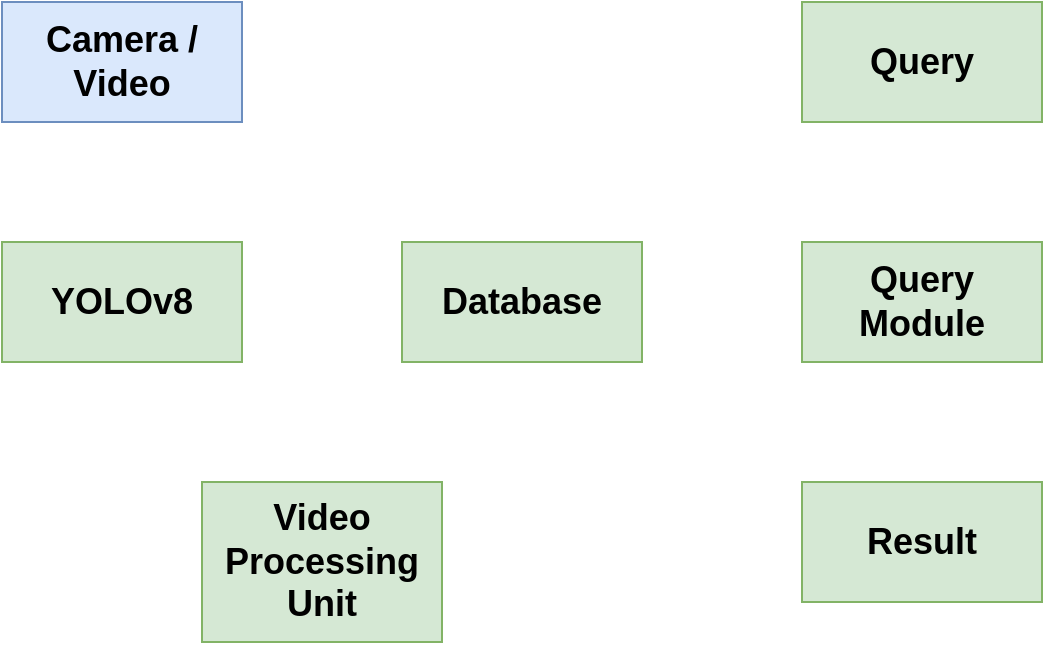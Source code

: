 <mxfile version="24.1.0" type="github">
  <diagram name="第 1 页" id="UTuLHGuxZR27ZDXFJd-G">
    <mxGraphModel dx="464" dy="646" grid="1" gridSize="10" guides="1" tooltips="1" connect="1" arrows="1" fold="1" page="0" pageScale="1" pageWidth="827" pageHeight="1169" math="0" shadow="0">
      <root>
        <mxCell id="0" />
        <mxCell id="1" parent="0" />
        <mxCell id="bFbZyVQcEV-2A0geEAq5-1" value="&lt;font size=&quot;1&quot; style=&quot;&quot;&gt;&lt;b style=&quot;font-size: 18px;&quot;&gt;Camera / Video&lt;/b&gt;&lt;/font&gt;" style="rounded=0;whiteSpace=wrap;html=1;fillColor=#dae8fc;strokeColor=#6c8ebf;" vertex="1" parent="1">
          <mxGeometry x="120" y="120" width="120" height="60" as="geometry" />
        </mxCell>
        <mxCell id="bFbZyVQcEV-2A0geEAq5-2" value="&lt;font size=&quot;1&quot; style=&quot;&quot;&gt;&lt;b style=&quot;font-size: 18px;&quot;&gt;YOLOv8&lt;/b&gt;&lt;/font&gt;" style="rounded=0;whiteSpace=wrap;html=1;fillColor=#d5e8d4;strokeColor=#82b366;" vertex="1" parent="1">
          <mxGeometry x="120" y="240" width="120" height="60" as="geometry" />
        </mxCell>
        <mxCell id="bFbZyVQcEV-2A0geEAq5-3" value="&lt;font size=&quot;1&quot; style=&quot;&quot;&gt;&lt;b style=&quot;font-size: 18px;&quot;&gt;Database&lt;/b&gt;&lt;/font&gt;" style="rounded=0;whiteSpace=wrap;html=1;fillColor=#d5e8d4;strokeColor=#82b366;" vertex="1" parent="1">
          <mxGeometry x="320" y="240" width="120" height="60" as="geometry" />
        </mxCell>
        <mxCell id="bFbZyVQcEV-2A0geEAq5-4" value="&lt;font size=&quot;1&quot; style=&quot;&quot;&gt;&lt;b style=&quot;font-size: 18px;&quot;&gt;Video Processing Unit&lt;/b&gt;&lt;/font&gt;" style="rounded=0;whiteSpace=wrap;html=1;fillColor=#d5e8d4;strokeColor=#82b366;" vertex="1" parent="1">
          <mxGeometry x="220" y="360" width="120" height="80" as="geometry" />
        </mxCell>
        <mxCell id="bFbZyVQcEV-2A0geEAq5-5" value="&lt;font size=&quot;1&quot; style=&quot;&quot;&gt;&lt;b style=&quot;font-size: 18px;&quot;&gt;Query Module&lt;/b&gt;&lt;/font&gt;" style="rounded=0;whiteSpace=wrap;html=1;fillColor=#d5e8d4;strokeColor=#82b366;" vertex="1" parent="1">
          <mxGeometry x="520" y="240" width="120" height="60" as="geometry" />
        </mxCell>
        <mxCell id="bFbZyVQcEV-2A0geEAq5-6" value="&lt;font size=&quot;1&quot; style=&quot;&quot;&gt;&lt;b style=&quot;font-size: 18px;&quot;&gt;Result&lt;/b&gt;&lt;/font&gt;" style="rounded=0;whiteSpace=wrap;html=1;fillColor=#d5e8d4;strokeColor=#82b366;" vertex="1" parent="1">
          <mxGeometry x="520" y="360" width="120" height="60" as="geometry" />
        </mxCell>
        <mxCell id="bFbZyVQcEV-2A0geEAq5-7" value="&lt;font size=&quot;1&quot; style=&quot;&quot;&gt;&lt;b style=&quot;font-size: 18px;&quot;&gt;Query&lt;/b&gt;&lt;/font&gt;" style="rounded=0;whiteSpace=wrap;html=1;fillColor=#d5e8d4;strokeColor=#82b366;" vertex="1" parent="1">
          <mxGeometry x="520" y="120" width="120" height="60" as="geometry" />
        </mxCell>
      </root>
    </mxGraphModel>
  </diagram>
</mxfile>
